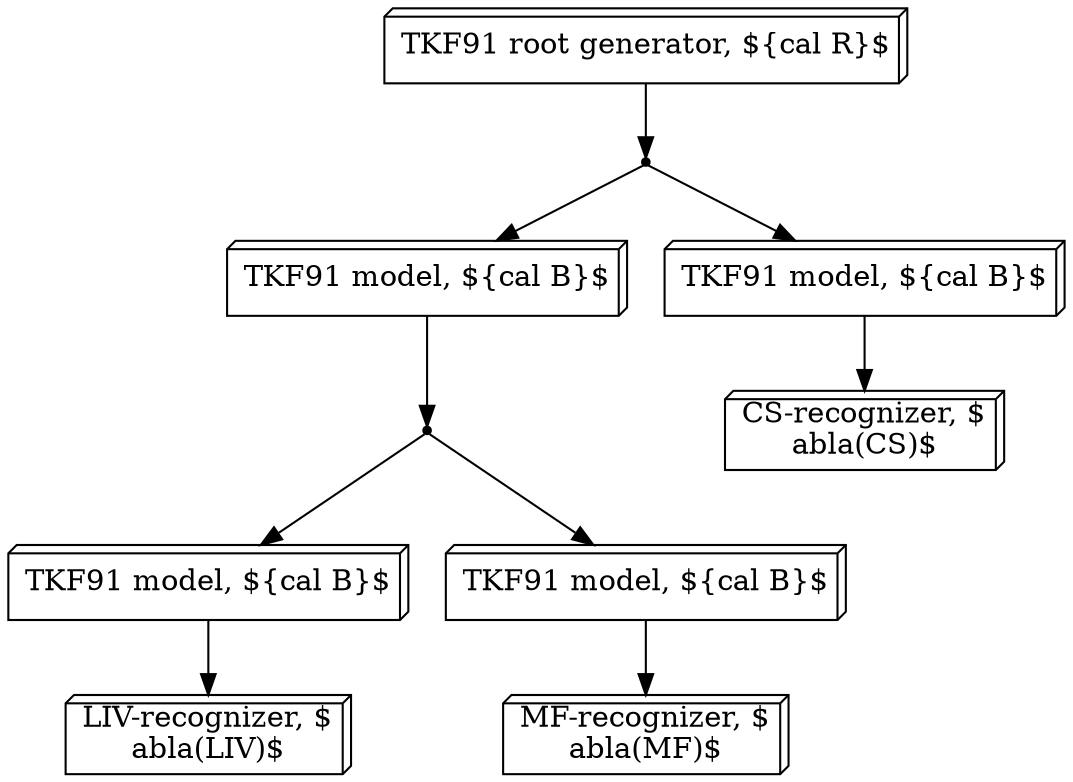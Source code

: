 digraph G {
	LIV [label="LIV-recognizer, $\nabla(LIV)$", shape=box3d];
	MF [label="MF-recognizer, $\nabla(MF)$", shape=box3d];
	CS [label="CS-recognizer, $\nabla(CS)$", shape=box3d];
	root [label="TKF91 root generator, ${\cal R}$", shape=box3d];
	bif1 [label="", shape=point];
	bif2 [label="", shape=point];
	tkf_inter [label="TKF91 model, ${\cal B}$", shape=box3d];
	tkf_liv [label="TKF91 model, ${\cal B}$", shape=box3d];
	tkf_mf [label="TKF91 model, ${\cal B}$", shape=box3d];
	tkf_cs [label="TKF91 model, ${\cal B}$", shape=box3d];
	
	root->bif1->tkf_cs->CS;
	bif1->tkf_inter->bif2;
	bif2->tkf_liv->LIV;
	bif2->tkf_mf->MF;
	

}
